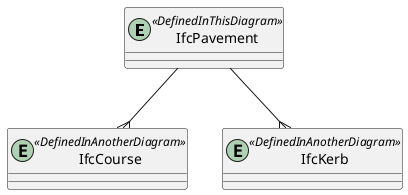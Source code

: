 @startuml 


entity IfcPavement <<DefinedInThisDiagram>>
{

}

entity IfcCourse <<DefinedInAnotherDiagram>>
entity IfcKerb <<DefinedInAnotherDiagram>>

IfcPavement--{IfcCourse
IfcPavement--{IfcKerb

@enduml
